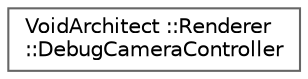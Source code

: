 digraph "Graphical Class Hierarchy"
{
 // LATEX_PDF_SIZE
  bgcolor="transparent";
  edge [fontname=Helvetica,fontsize=10,labelfontname=Helvetica,labelfontsize=10];
  node [fontname=Helvetica,fontsize=10,shape=box,height=0.2,width=0.4];
  rankdir="LR";
  Node0 [id="Node000000",label="VoidArchitect ::Renderer\l::DebugCameraController",height=0.2,width=0.4,color="grey40", fillcolor="white", style="filled",URL="$class_void_architect_01_1_1_renderer_1_1_debug_camera_controller.html",tooltip=" "];
}
